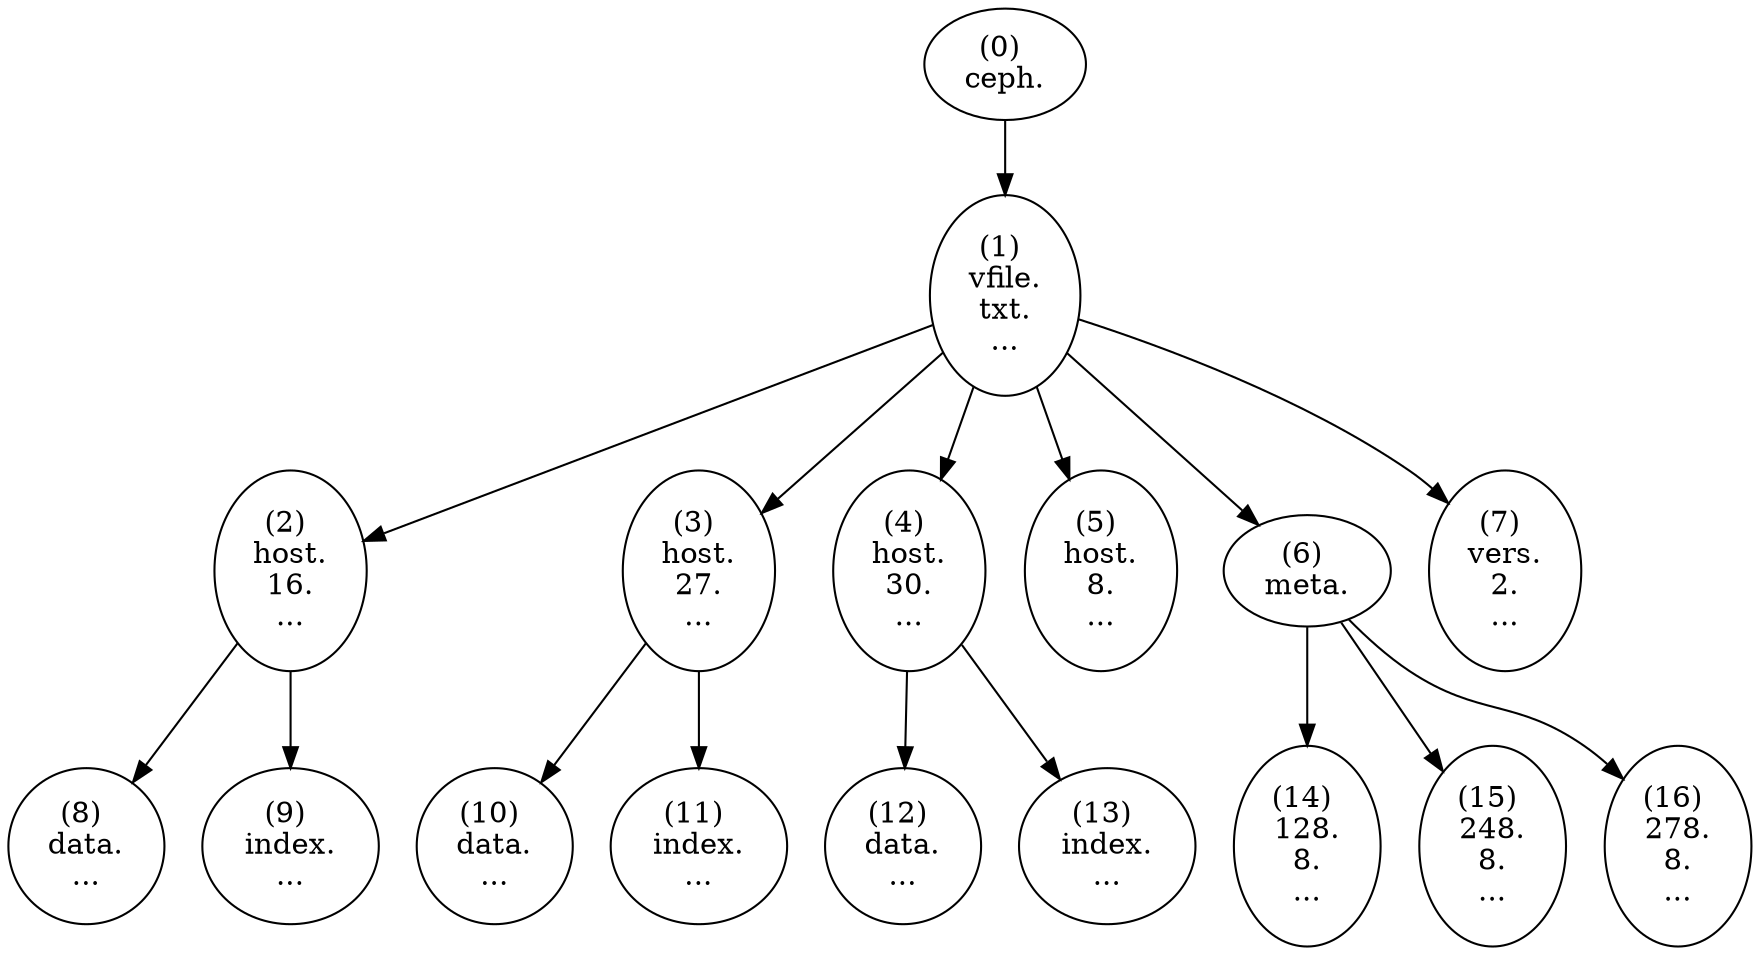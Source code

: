 digraph G {"(0) \nceph.\n" -> "(1) \nvfile.\ntxt.\n...";
"(1) \nvfile.\ntxt.\n..." -> "(2) \nhost.\n16.\n...";
"(1) \nvfile.\ntxt.\n..." -> "(3) \nhost.\n27.\n...";
"(1) \nvfile.\ntxt.\n..." -> "(4) \nhost.\n30.\n...";
"(1) \nvfile.\ntxt.\n..." -> "(5) \nhost.\n8.\n...";
"(1) \nvfile.\ntxt.\n..." -> "(6) \nmeta.\n";
"(1) \nvfile.\ntxt.\n..." -> "(7) \nvers.\n2.\n...";
"(2) \nhost.\n16.\n..." -> "(8) \ndata.\n...";
"(2) \nhost.\n16.\n..." -> "(9) \nindex.\n...";
"(3) \nhost.\n27.\n..." -> "(10) \ndata.\n...";
"(3) \nhost.\n27.\n..." -> "(11) \nindex.\n...";
"(4) \nhost.\n30.\n..." -> "(12) \ndata.\n...";
"(4) \nhost.\n30.\n..." -> "(13) \nindex.\n...";
"(6) \nmeta.\n" -> "(14) \n128.\n8.\n...";
"(6) \nmeta.\n" -> "(15) \n248.\n8.\n...";
"(6) \nmeta.\n" -> "(16) \n278.\n8.\n...";
}